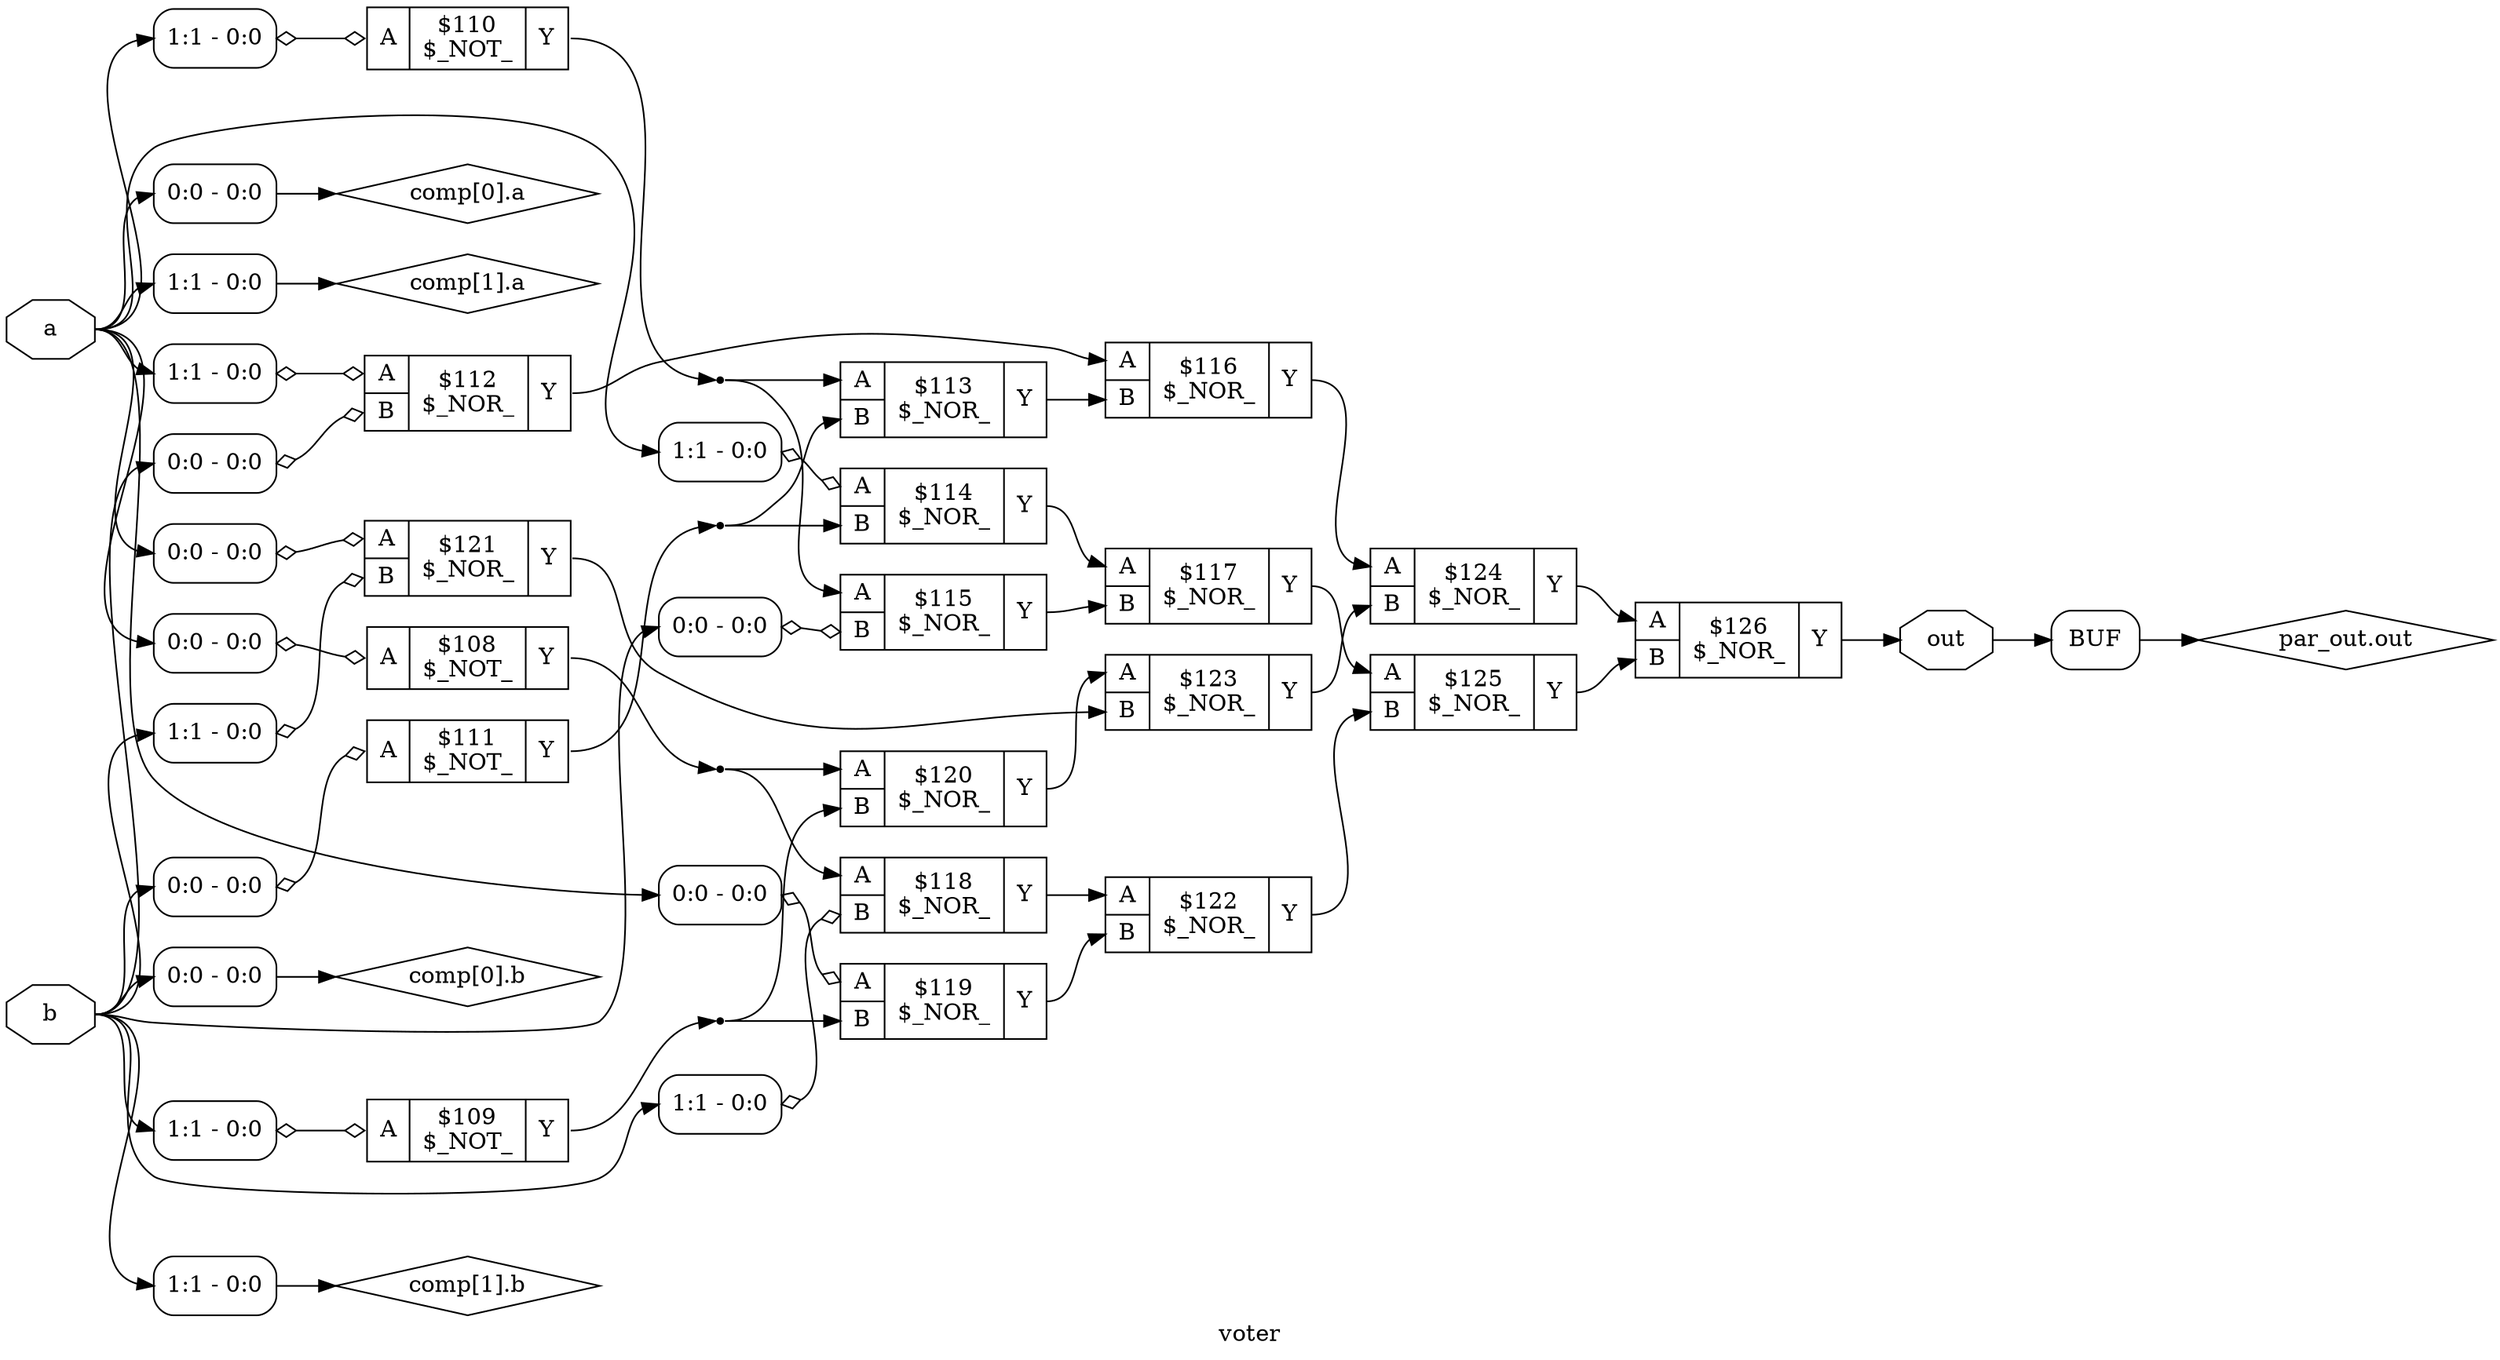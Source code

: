 digraph "voter" {
label="voter";
rankdir="LR";
remincross=true;
n19 [ shape=octagon, label="a", color="black", fontcolor="black" ];
n20 [ shape=octagon, label="b", color="black", fontcolor="black" ];
n21 [ shape=diamond, label="comp[0].a", color="black", fontcolor="black" ];
n22 [ shape=diamond, label="comp[0].b", color="black", fontcolor="black" ];
n23 [ shape=diamond, label="comp[1].a", color="black", fontcolor="black" ];
n24 [ shape=diamond, label="comp[1].b", color="black", fontcolor="black" ];
n25 [ shape=octagon, label="out", color="black", fontcolor="black" ];
n26 [ shape=diamond, label="par_out.out", color="black", fontcolor="black" ];
c29 [ shape=record, label="{{<p27> A}|$108\n$_NOT_|{<p28> Y}}" ];
x0 [ shape=record, style=rounded, label="<s0> 0:0 - 0:0 " ];
x0:e -> c29:p27:w [arrowhead=odiamond, arrowtail=odiamond, dir=both, color="black", label=""];
c30 [ shape=record, label="{{<p27> A}|$109\n$_NOT_|{<p28> Y}}" ];
x1 [ shape=record, style=rounded, label="<s0> 1:1 - 0:0 " ];
x1:e -> c30:p27:w [arrowhead=odiamond, arrowtail=odiamond, dir=both, color="black", label=""];
c31 [ shape=record, label="{{<p27> A}|$110\n$_NOT_|{<p28> Y}}" ];
x2 [ shape=record, style=rounded, label="<s0> 1:1 - 0:0 " ];
x2:e -> c31:p27:w [arrowhead=odiamond, arrowtail=odiamond, dir=both, color="black", label=""];
c32 [ shape=record, label="{{<p27> A}|$111\n$_NOT_|{<p28> Y}}" ];
x3 [ shape=record, style=rounded, label="<s0> 0:0 - 0:0 " ];
x3:e -> c32:p27:w [arrowhead=odiamond, arrowtail=odiamond, dir=both, color="black", label=""];
c34 [ shape=record, label="{{<p27> A|<p33> B}|$112\n$_NOR_|{<p28> Y}}" ];
x4 [ shape=record, style=rounded, label="<s0> 1:1 - 0:0 " ];
x4:e -> c34:p27:w [arrowhead=odiamond, arrowtail=odiamond, dir=both, color="black", label=""];
x5 [ shape=record, style=rounded, label="<s0> 0:0 - 0:0 " ];
x5:e -> c34:p33:w [arrowhead=odiamond, arrowtail=odiamond, dir=both, color="black", label=""];
c35 [ shape=record, label="{{<p27> A|<p33> B}|$113\n$_NOR_|{<p28> Y}}" ];
c36 [ shape=record, label="{{<p27> A|<p33> B}|$114\n$_NOR_|{<p28> Y}}" ];
x6 [ shape=record, style=rounded, label="<s0> 1:1 - 0:0 " ];
x6:e -> c36:p27:w [arrowhead=odiamond, arrowtail=odiamond, dir=both, color="black", label=""];
c37 [ shape=record, label="{{<p27> A|<p33> B}|$115\n$_NOR_|{<p28> Y}}" ];
x7 [ shape=record, style=rounded, label="<s0> 0:0 - 0:0 " ];
x7:e -> c37:p33:w [arrowhead=odiamond, arrowtail=odiamond, dir=both, color="black", label=""];
c38 [ shape=record, label="{{<p27> A|<p33> B}|$116\n$_NOR_|{<p28> Y}}" ];
c39 [ shape=record, label="{{<p27> A|<p33> B}|$117\n$_NOR_|{<p28> Y}}" ];
c40 [ shape=record, label="{{<p27> A|<p33> B}|$118\n$_NOR_|{<p28> Y}}" ];
x8 [ shape=record, style=rounded, label="<s0> 1:1 - 0:0 " ];
x8:e -> c40:p33:w [arrowhead=odiamond, arrowtail=odiamond, dir=both, color="black", label=""];
c41 [ shape=record, label="{{<p27> A|<p33> B}|$119\n$_NOR_|{<p28> Y}}" ];
x9 [ shape=record, style=rounded, label="<s0> 0:0 - 0:0 " ];
x9:e -> c41:p27:w [arrowhead=odiamond, arrowtail=odiamond, dir=both, color="black", label=""];
c42 [ shape=record, label="{{<p27> A|<p33> B}|$120\n$_NOR_|{<p28> Y}}" ];
c43 [ shape=record, label="{{<p27> A|<p33> B}|$121\n$_NOR_|{<p28> Y}}" ];
x10 [ shape=record, style=rounded, label="<s0> 0:0 - 0:0 " ];
x10:e -> c43:p27:w [arrowhead=odiamond, arrowtail=odiamond, dir=both, color="black", label=""];
x11 [ shape=record, style=rounded, label="<s0> 1:1 - 0:0 " ];
x11:e -> c43:p33:w [arrowhead=odiamond, arrowtail=odiamond, dir=both, color="black", label=""];
c44 [ shape=record, label="{{<p27> A|<p33> B}|$122\n$_NOR_|{<p28> Y}}" ];
c45 [ shape=record, label="{{<p27> A|<p33> B}|$123\n$_NOR_|{<p28> Y}}" ];
c46 [ shape=record, label="{{<p27> A|<p33> B}|$124\n$_NOR_|{<p28> Y}}" ];
c47 [ shape=record, label="{{<p27> A|<p33> B}|$125\n$_NOR_|{<p28> Y}}" ];
c48 [ shape=record, label="{{<p27> A|<p33> B}|$126\n$_NOR_|{<p28> Y}}" ];
x12 [ shape=record, style=rounded, label="<s0> 0:0 - 0:0 " ];
x13 [ shape=record, style=rounded, label="<s0> 0:0 - 0:0 " ];
x14 [ shape=record, style=rounded, label="<s0> 1:1 - 0:0 " ];
x15 [ shape=record, style=rounded, label="<s0> 1:1 - 0:0 " ];
x16 [shape=box, style=rounded, label="BUF"];
c34:p28:e -> c38:p27:w [color="black", label=""];
c43:p28:e -> c45:p33:w [color="black", label=""];
c44:p28:e -> c47:p33:w [color="black", label=""];
c45:p28:e -> c46:p33:w [color="black", label=""];
c46:p28:e -> c48:p27:w [color="black", label=""];
c47:p28:e -> c48:p33:w [color="black", label=""];
n15 [ shape=point ];
c29:p28:e -> n15:w [color="black", label=""];
n15:e -> c40:p27:w [color="black", label=""];
n15:e -> c42:p27:w [color="black", label=""];
n16 [ shape=point ];
c30:p28:e -> n16:w [color="black", label=""];
n16:e -> c41:p33:w [color="black", label=""];
n16:e -> c42:p33:w [color="black", label=""];
n17 [ shape=point ];
c31:p28:e -> n17:w [color="black", label=""];
n17:e -> c35:p27:w [color="black", label=""];
n17:e -> c37:p27:w [color="black", label=""];
n18 [ shape=point ];
c32:p28:e -> n18:w [color="black", label=""];
n18:e -> c35:p33:w [color="black", label=""];
n18:e -> c36:p33:w [color="black", label=""];
n19:e -> x0:s0:w [color="black", label=""];
n19:e -> x10:s0:w [color="black", label=""];
n19:e -> x12:s0:w [color="black", label=""];
n19:e -> x14:s0:w [color="black", label=""];
n19:e -> x2:s0:w [color="black", label=""];
n19:e -> x4:s0:w [color="black", label=""];
n19:e -> x6:s0:w [color="black", label=""];
n19:e -> x9:s0:w [color="black", label=""];
c35:p28:e -> c38:p33:w [color="black", label=""];
n20:e -> x11:s0:w [color="black", label=""];
n20:e -> x13:s0:w [color="black", label=""];
n20:e -> x15:s0:w [color="black", label=""];
n20:e -> x1:s0:w [color="black", label=""];
n20:e -> x3:s0:w [color="black", label=""];
n20:e -> x5:s0:w [color="black", label=""];
n20:e -> x7:s0:w [color="black", label=""];
n20:e -> x8:s0:w [color="black", label=""];
x12:e -> n21:w [color="black", label=""];
x13:e -> n22:w [color="black", label=""];
x14:e -> n23:w [color="black", label=""];
x15:e -> n24:w [color="black", label=""];
c48:p28:e -> n25:w [color="black", label=""];
n25:e -> x16:w:w [color="black", label=""];
x16:e:e -> n26:w [color="black", label=""];
c36:p28:e -> c39:p27:w [color="black", label=""];
c37:p28:e -> c39:p33:w [color="black", label=""];
c38:p28:e -> c46:p27:w [color="black", label=""];
c39:p28:e -> c47:p27:w [color="black", label=""];
c40:p28:e -> c44:p27:w [color="black", label=""];
c41:p28:e -> c44:p33:w [color="black", label=""];
c42:p28:e -> c45:p27:w [color="black", label=""];
}
